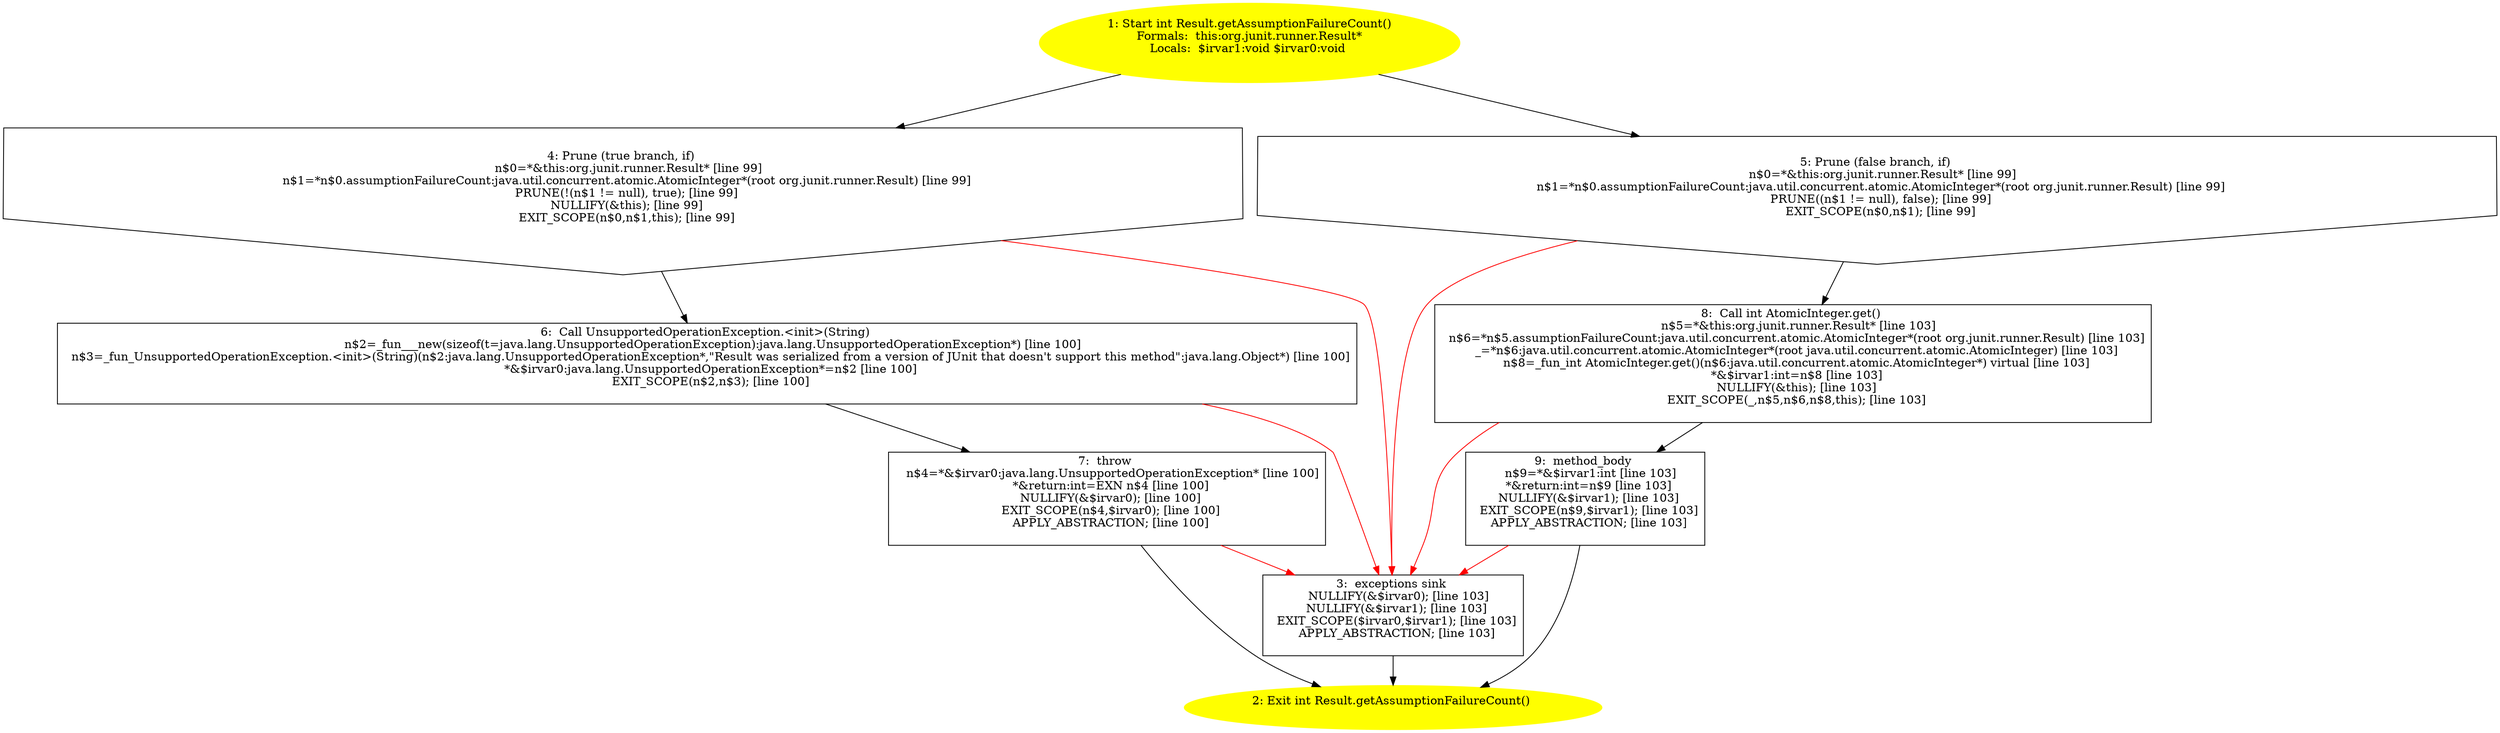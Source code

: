 /* @generated */
digraph cfg {
"org.junit.runner.Result.getAssumptionFailureCount():int.2fefb101d8ddf1751c5fd93f8b313100_1" [label="1: Start int Result.getAssumptionFailureCount()\nFormals:  this:org.junit.runner.Result*\nLocals:  $irvar1:void $irvar0:void \n  " color=yellow style=filled]
	

	 "org.junit.runner.Result.getAssumptionFailureCount():int.2fefb101d8ddf1751c5fd93f8b313100_1" -> "org.junit.runner.Result.getAssumptionFailureCount():int.2fefb101d8ddf1751c5fd93f8b313100_4" ;
	 "org.junit.runner.Result.getAssumptionFailureCount():int.2fefb101d8ddf1751c5fd93f8b313100_1" -> "org.junit.runner.Result.getAssumptionFailureCount():int.2fefb101d8ddf1751c5fd93f8b313100_5" ;
"org.junit.runner.Result.getAssumptionFailureCount():int.2fefb101d8ddf1751c5fd93f8b313100_2" [label="2: Exit int Result.getAssumptionFailureCount() \n  " color=yellow style=filled]
	

"org.junit.runner.Result.getAssumptionFailureCount():int.2fefb101d8ddf1751c5fd93f8b313100_3" [label="3:  exceptions sink \n   NULLIFY(&$irvar0); [line 103]\n  NULLIFY(&$irvar1); [line 103]\n  EXIT_SCOPE($irvar0,$irvar1); [line 103]\n  APPLY_ABSTRACTION; [line 103]\n " shape="box"]
	

	 "org.junit.runner.Result.getAssumptionFailureCount():int.2fefb101d8ddf1751c5fd93f8b313100_3" -> "org.junit.runner.Result.getAssumptionFailureCount():int.2fefb101d8ddf1751c5fd93f8b313100_2" ;
"org.junit.runner.Result.getAssumptionFailureCount():int.2fefb101d8ddf1751c5fd93f8b313100_4" [label="4: Prune (true branch, if) \n   n$0=*&this:org.junit.runner.Result* [line 99]\n  n$1=*n$0.assumptionFailureCount:java.util.concurrent.atomic.AtomicInteger*(root org.junit.runner.Result) [line 99]\n  PRUNE(!(n$1 != null), true); [line 99]\n  NULLIFY(&this); [line 99]\n  EXIT_SCOPE(n$0,n$1,this); [line 99]\n " shape="invhouse"]
	

	 "org.junit.runner.Result.getAssumptionFailureCount():int.2fefb101d8ddf1751c5fd93f8b313100_4" -> "org.junit.runner.Result.getAssumptionFailureCount():int.2fefb101d8ddf1751c5fd93f8b313100_6" ;
	 "org.junit.runner.Result.getAssumptionFailureCount():int.2fefb101d8ddf1751c5fd93f8b313100_4" -> "org.junit.runner.Result.getAssumptionFailureCount():int.2fefb101d8ddf1751c5fd93f8b313100_3" [color="red" ];
"org.junit.runner.Result.getAssumptionFailureCount():int.2fefb101d8ddf1751c5fd93f8b313100_5" [label="5: Prune (false branch, if) \n   n$0=*&this:org.junit.runner.Result* [line 99]\n  n$1=*n$0.assumptionFailureCount:java.util.concurrent.atomic.AtomicInteger*(root org.junit.runner.Result) [line 99]\n  PRUNE((n$1 != null), false); [line 99]\n  EXIT_SCOPE(n$0,n$1); [line 99]\n " shape="invhouse"]
	

	 "org.junit.runner.Result.getAssumptionFailureCount():int.2fefb101d8ddf1751c5fd93f8b313100_5" -> "org.junit.runner.Result.getAssumptionFailureCount():int.2fefb101d8ddf1751c5fd93f8b313100_8" ;
	 "org.junit.runner.Result.getAssumptionFailureCount():int.2fefb101d8ddf1751c5fd93f8b313100_5" -> "org.junit.runner.Result.getAssumptionFailureCount():int.2fefb101d8ddf1751c5fd93f8b313100_3" [color="red" ];
"org.junit.runner.Result.getAssumptionFailureCount():int.2fefb101d8ddf1751c5fd93f8b313100_6" [label="6:  Call UnsupportedOperationException.<init>(String) \n   n$2=_fun___new(sizeof(t=java.lang.UnsupportedOperationException):java.lang.UnsupportedOperationException*) [line 100]\n  n$3=_fun_UnsupportedOperationException.<init>(String)(n$2:java.lang.UnsupportedOperationException*,\"Result was serialized from a version of JUnit that doesn't support this method\":java.lang.Object*) [line 100]\n  *&$irvar0:java.lang.UnsupportedOperationException*=n$2 [line 100]\n  EXIT_SCOPE(n$2,n$3); [line 100]\n " shape="box"]
	

	 "org.junit.runner.Result.getAssumptionFailureCount():int.2fefb101d8ddf1751c5fd93f8b313100_6" -> "org.junit.runner.Result.getAssumptionFailureCount():int.2fefb101d8ddf1751c5fd93f8b313100_7" ;
	 "org.junit.runner.Result.getAssumptionFailureCount():int.2fefb101d8ddf1751c5fd93f8b313100_6" -> "org.junit.runner.Result.getAssumptionFailureCount():int.2fefb101d8ddf1751c5fd93f8b313100_3" [color="red" ];
"org.junit.runner.Result.getAssumptionFailureCount():int.2fefb101d8ddf1751c5fd93f8b313100_7" [label="7:  throw \n   n$4=*&$irvar0:java.lang.UnsupportedOperationException* [line 100]\n  *&return:int=EXN n$4 [line 100]\n  NULLIFY(&$irvar0); [line 100]\n  EXIT_SCOPE(n$4,$irvar0); [line 100]\n  APPLY_ABSTRACTION; [line 100]\n " shape="box"]
	

	 "org.junit.runner.Result.getAssumptionFailureCount():int.2fefb101d8ddf1751c5fd93f8b313100_7" -> "org.junit.runner.Result.getAssumptionFailureCount():int.2fefb101d8ddf1751c5fd93f8b313100_2" ;
	 "org.junit.runner.Result.getAssumptionFailureCount():int.2fefb101d8ddf1751c5fd93f8b313100_7" -> "org.junit.runner.Result.getAssumptionFailureCount():int.2fefb101d8ddf1751c5fd93f8b313100_3" [color="red" ];
"org.junit.runner.Result.getAssumptionFailureCount():int.2fefb101d8ddf1751c5fd93f8b313100_8" [label="8:  Call int AtomicInteger.get() \n   n$5=*&this:org.junit.runner.Result* [line 103]\n  n$6=*n$5.assumptionFailureCount:java.util.concurrent.atomic.AtomicInteger*(root org.junit.runner.Result) [line 103]\n  _=*n$6:java.util.concurrent.atomic.AtomicInteger*(root java.util.concurrent.atomic.AtomicInteger) [line 103]\n  n$8=_fun_int AtomicInteger.get()(n$6:java.util.concurrent.atomic.AtomicInteger*) virtual [line 103]\n  *&$irvar1:int=n$8 [line 103]\n  NULLIFY(&this); [line 103]\n  EXIT_SCOPE(_,n$5,n$6,n$8,this); [line 103]\n " shape="box"]
	

	 "org.junit.runner.Result.getAssumptionFailureCount():int.2fefb101d8ddf1751c5fd93f8b313100_8" -> "org.junit.runner.Result.getAssumptionFailureCount():int.2fefb101d8ddf1751c5fd93f8b313100_9" ;
	 "org.junit.runner.Result.getAssumptionFailureCount():int.2fefb101d8ddf1751c5fd93f8b313100_8" -> "org.junit.runner.Result.getAssumptionFailureCount():int.2fefb101d8ddf1751c5fd93f8b313100_3" [color="red" ];
"org.junit.runner.Result.getAssumptionFailureCount():int.2fefb101d8ddf1751c5fd93f8b313100_9" [label="9:  method_body \n   n$9=*&$irvar1:int [line 103]\n  *&return:int=n$9 [line 103]\n  NULLIFY(&$irvar1); [line 103]\n  EXIT_SCOPE(n$9,$irvar1); [line 103]\n  APPLY_ABSTRACTION; [line 103]\n " shape="box"]
	

	 "org.junit.runner.Result.getAssumptionFailureCount():int.2fefb101d8ddf1751c5fd93f8b313100_9" -> "org.junit.runner.Result.getAssumptionFailureCount():int.2fefb101d8ddf1751c5fd93f8b313100_2" ;
	 "org.junit.runner.Result.getAssumptionFailureCount():int.2fefb101d8ddf1751c5fd93f8b313100_9" -> "org.junit.runner.Result.getAssumptionFailureCount():int.2fefb101d8ddf1751c5fd93f8b313100_3" [color="red" ];
}
